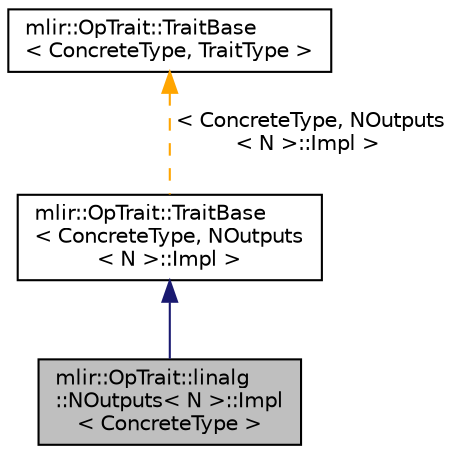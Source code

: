 digraph "mlir::OpTrait::linalg::NOutputs&lt; N &gt;::Impl&lt; ConcreteType &gt;"
{
  bgcolor="transparent";
  edge [fontname="Helvetica",fontsize="10",labelfontname="Helvetica",labelfontsize="10"];
  node [fontname="Helvetica",fontsize="10",shape=record];
  Node0 [label="mlir::OpTrait::linalg\l::NOutputs\< N \>::Impl\l\< ConcreteType \>",height=0.2,width=0.4,color="black", fillcolor="grey75", style="filled", fontcolor="black"];
  Node1 -> Node0 [dir="back",color="midnightblue",fontsize="10",style="solid",fontname="Helvetica"];
  Node1 [label="mlir::OpTrait::TraitBase\l\< ConcreteType, NOutputs\l\< N \>::Impl \>",height=0.2,width=0.4,color="black",URL="$classmlir_1_1OpTrait_1_1TraitBase.html"];
  Node2 -> Node1 [dir="back",color="orange",fontsize="10",style="dashed",label=" \< ConcreteType, NOutputs\l\< N \>::Impl \>" ,fontname="Helvetica"];
  Node2 [label="mlir::OpTrait::TraitBase\l\< ConcreteType, TraitType \>",height=0.2,width=0.4,color="black",URL="$classmlir_1_1OpTrait_1_1TraitBase.html",tooltip="Helper class for implementing traits. "];
}
